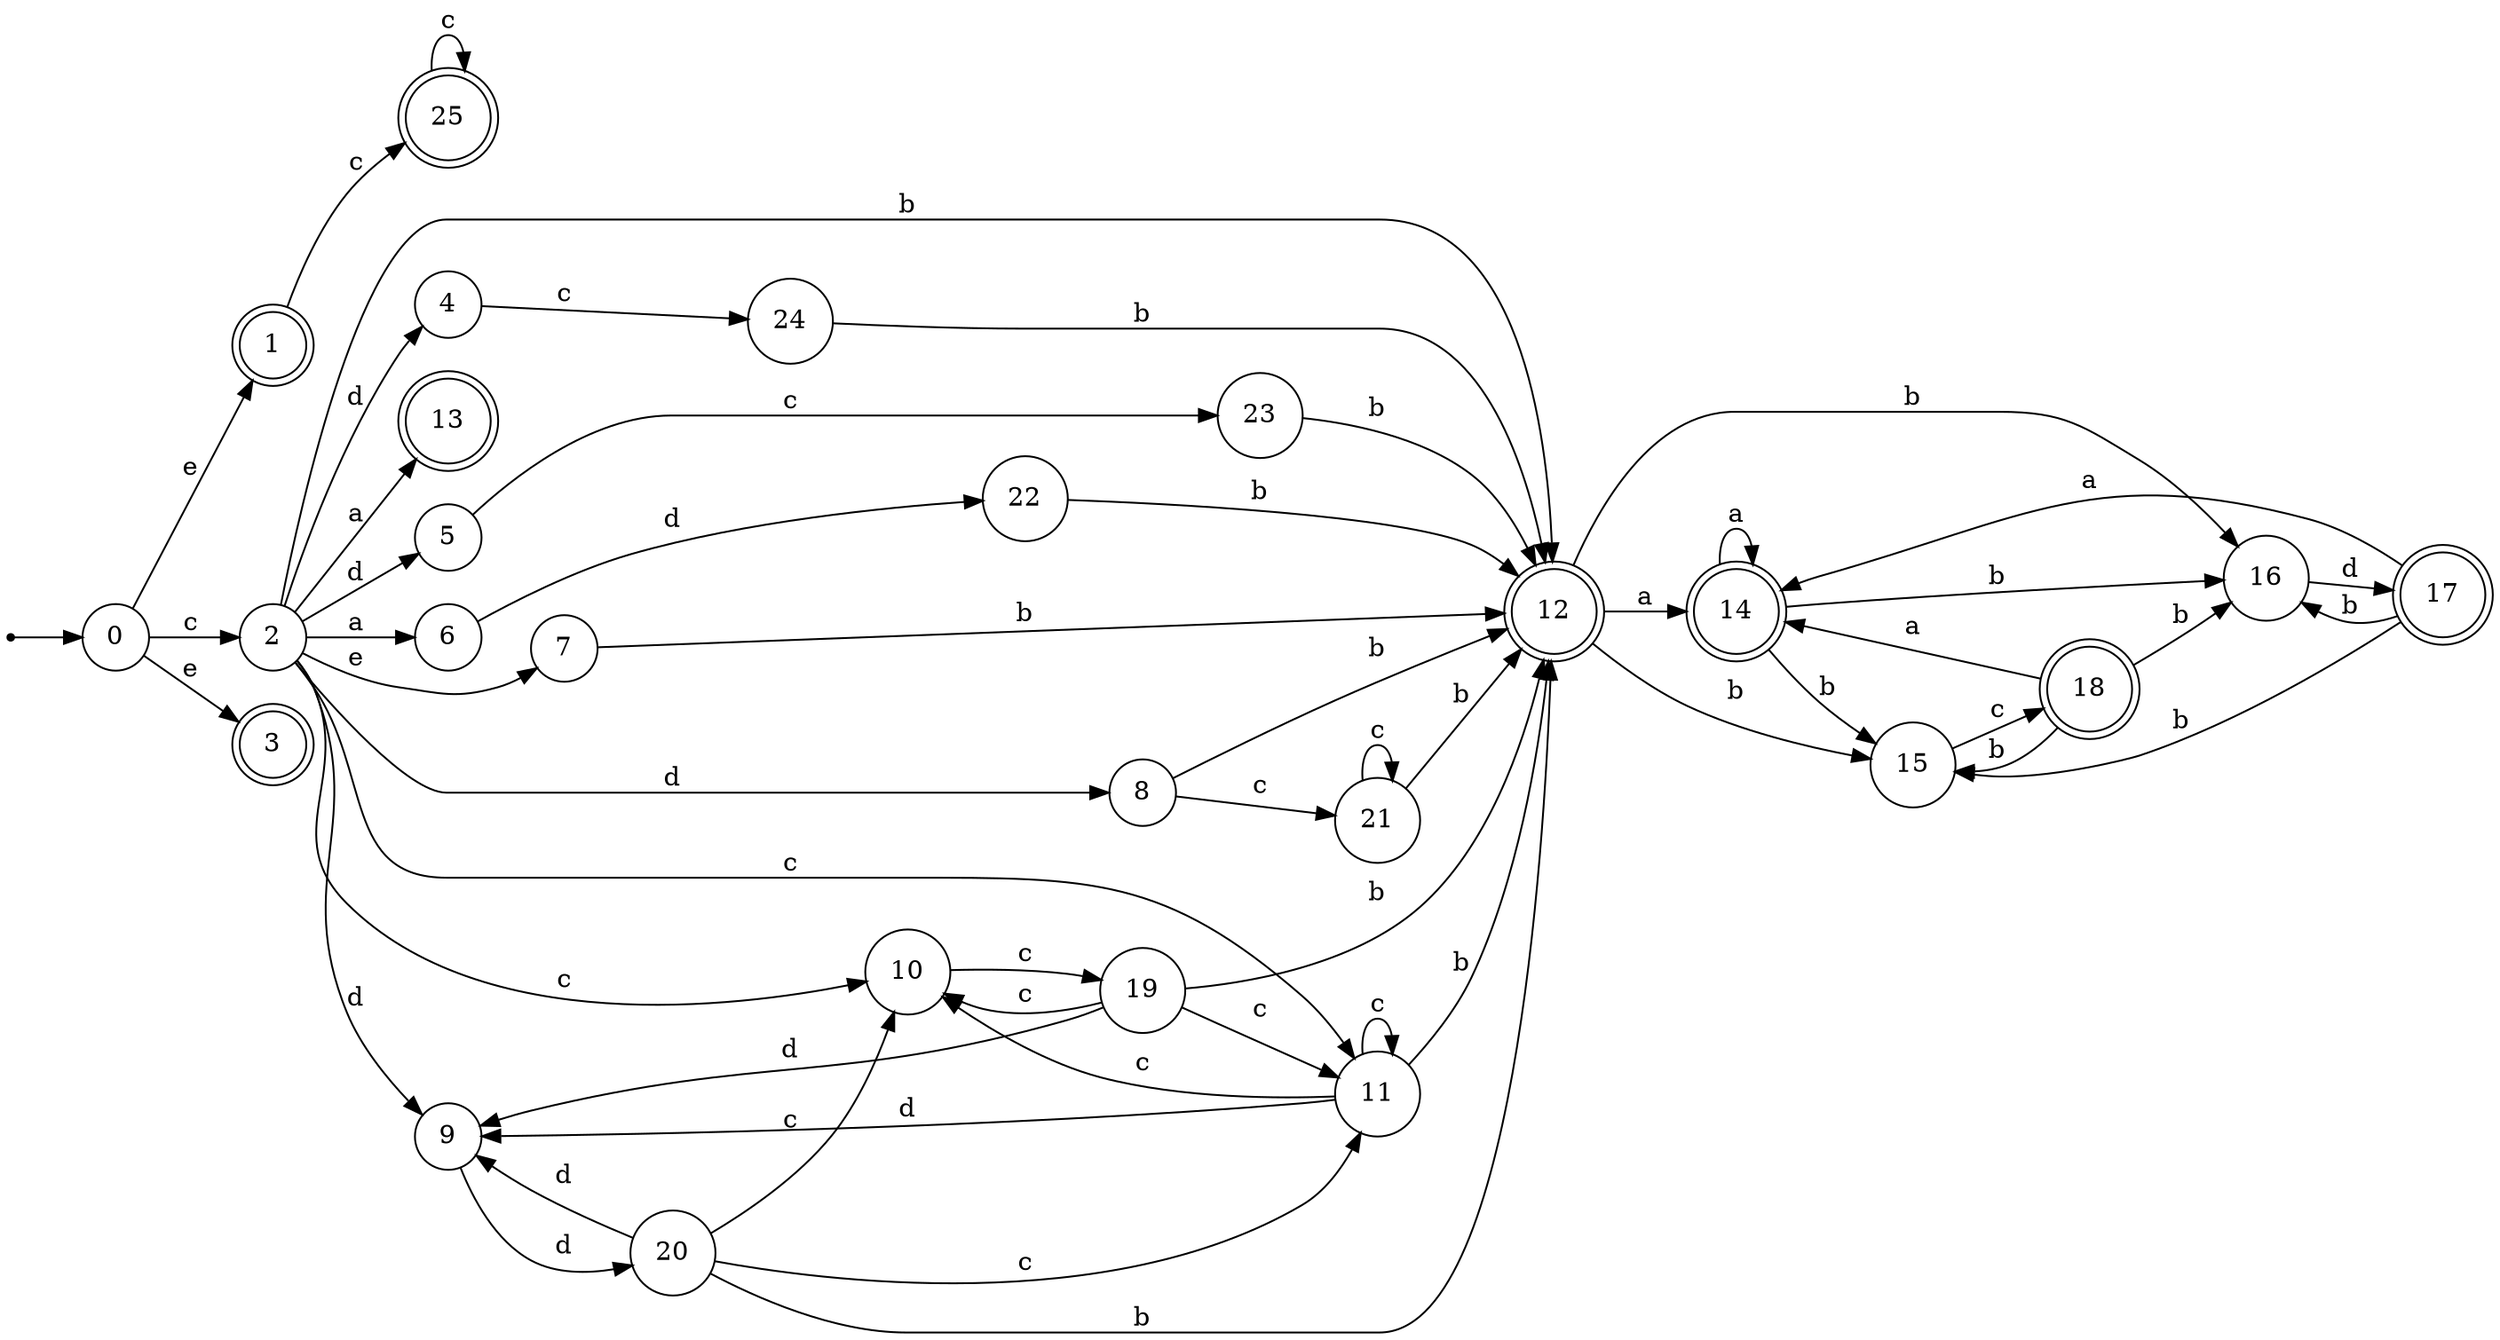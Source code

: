 digraph finite_state_machine {
rankdir=LR;
size="20,20";
node [shape = point]; "dummy0"
node [shape = circle]; "0";
"dummy0" -> "0";
node [shape = doublecircle]; "1";node [shape = circle]; "2";
node [shape = doublecircle]; "3";node [shape = circle]; "4";
node [shape = circle]; "5";
node [shape = circle]; "6";
node [shape = circle]; "7";
node [shape = circle]; "8";
node [shape = circle]; "9";
node [shape = circle]; "10";
node [shape = circle]; "11";
node [shape = doublecircle]; "12";node [shape = doublecircle]; "13";node [shape = doublecircle]; "14";node [shape = circle]; "15";
node [shape = circle]; "16";
node [shape = doublecircle]; "17";node [shape = doublecircle]; "18";node [shape = circle]; "19";
node [shape = circle]; "20";
node [shape = circle]; "21";
node [shape = circle]; "22";
node [shape = circle]; "23";
node [shape = circle]; "24";
node [shape = doublecircle]; "25";"0" -> "1" [label = "e"];
 "0" -> "3" [label = "e"];
 "0" -> "2" [label = "c"];
 "2" -> "8" [label = "d"];
 "2" -> "9" [label = "d"];
 "2" -> "4" [label = "d"];
 "2" -> "5" [label = "d"];
 "2" -> "13" [label = "a"];
 "2" -> "6" [label = "a"];
 "2" -> "7" [label = "e"];
 "2" -> "10" [label = "c"];
 "2" -> "11" [label = "c"];
 "2" -> "12" [label = "b"];
 "12" -> "14" [label = "a"];
 "12" -> "16" [label = "b"];
 "12" -> "15" [label = "b"];
 "16" -> "17" [label = "d"];
 "17" -> "16" [label = "b"];
 "17" -> "15" [label = "b"];
 "17" -> "14" [label = "a"];
 "15" -> "18" [label = "c"];
 "18" -> "16" [label = "b"];
 "18" -> "15" [label = "b"];
 "18" -> "14" [label = "a"];
 "14" -> "14" [label = "a"];
 "14" -> "16" [label = "b"];
 "14" -> "15" [label = "b"];
 "11" -> "10" [label = "c"];
 "11" -> "11" [label = "c"];
 "11" -> "9" [label = "d"];
 "11" -> "12" [label = "b"];
 "10" -> "19" [label = "c"];
 "19" -> "10" [label = "c"];
 "19" -> "11" [label = "c"];
 "19" -> "9" [label = "d"];
 "19" -> "12" [label = "b"];
 "9" -> "20" [label = "d"];
 "20" -> "9" [label = "d"];
 "20" -> "10" [label = "c"];
 "20" -> "11" [label = "c"];
 "20" -> "12" [label = "b"];
 "8" -> "21" [label = "c"];
 "8" -> "12" [label = "b"];
 "21" -> "21" [label = "c"];
 "21" -> "12" [label = "b"];
 "7" -> "12" [label = "b"];
 "6" -> "22" [label = "d"];
 "22" -> "12" [label = "b"];
 "5" -> "23" [label = "c"];
 "23" -> "12" [label = "b"];
 "4" -> "24" [label = "c"];
 "24" -> "12" [label = "b"];
 "1" -> "25" [label = "c"];
 "25" -> "25" [label = "c"];
 }
